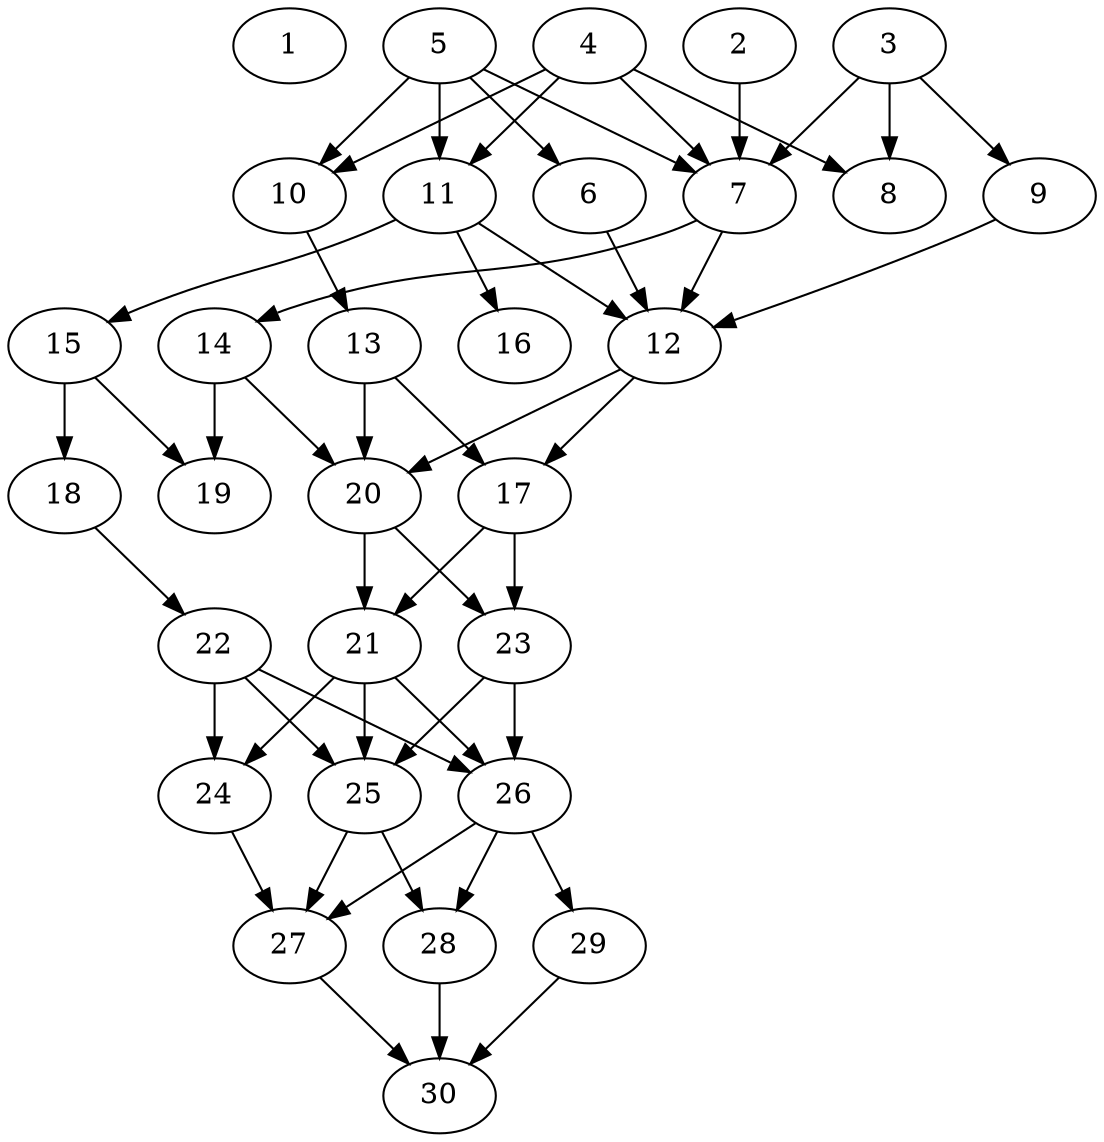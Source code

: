 // DAG automatically generated by daggen at Thu Oct  3 14:04:19 2019
// ./daggen --dot -n 30 --ccr 0.4 --fat 0.5 --regular 0.7 --density 0.7 --mindata 5242880 --maxdata 52428800 
digraph G {
  1 [size="66836480", alpha="0.19", expect_size="26734592"] 
  2 [size="36341760", alpha="0.10", expect_size="14536704"] 
  2 -> 7 [size ="14536704"]
  3 [size="60464640", alpha="0.19", expect_size="24185856"] 
  3 -> 7 [size ="24185856"]
  3 -> 8 [size ="24185856"]
  3 -> 9 [size ="24185856"]
  4 [size="117585920", alpha="0.17", expect_size="47034368"] 
  4 -> 7 [size ="47034368"]
  4 -> 8 [size ="47034368"]
  4 -> 10 [size ="47034368"]
  4 -> 11 [size ="47034368"]
  5 [size="38609920", alpha="0.05", expect_size="15443968"] 
  5 -> 6 [size ="15443968"]
  5 -> 7 [size ="15443968"]
  5 -> 10 [size ="15443968"]
  5 -> 11 [size ="15443968"]
  6 [size="110113280", alpha="0.04", expect_size="44045312"] 
  6 -> 12 [size ="44045312"]
  7 [size="71255040", alpha="0.10", expect_size="28502016"] 
  7 -> 12 [size ="28502016"]
  7 -> 14 [size ="28502016"]
  8 [size="15948800", alpha="0.04", expect_size="6379520"] 
  9 [size="14835200", alpha="0.10", expect_size="5934080"] 
  9 -> 12 [size ="5934080"]
  10 [size="22914560", alpha="0.12", expect_size="9165824"] 
  10 -> 13 [size ="9165824"]
  11 [size="53038080", alpha="0.20", expect_size="21215232"] 
  11 -> 12 [size ="21215232"]
  11 -> 15 [size ="21215232"]
  11 -> 16 [size ="21215232"]
  12 [size="48901120", alpha="0.13", expect_size="19560448"] 
  12 -> 17 [size ="19560448"]
  12 -> 20 [size ="19560448"]
  13 [size="110673920", alpha="0.13", expect_size="44269568"] 
  13 -> 17 [size ="44269568"]
  13 -> 20 [size ="44269568"]
  14 [size="107407360", alpha="0.06", expect_size="42962944"] 
  14 -> 19 [size ="42962944"]
  14 -> 20 [size ="42962944"]
  15 [size="87380480", alpha="0.04", expect_size="34952192"] 
  15 -> 18 [size ="34952192"]
  15 -> 19 [size ="34952192"]
  16 [size="115008000", alpha="0.11", expect_size="46003200"] 
  17 [size="23470080", alpha="0.05", expect_size="9388032"] 
  17 -> 21 [size ="9388032"]
  17 -> 23 [size ="9388032"]
  18 [size="79848960", alpha="0.15", expect_size="31939584"] 
  18 -> 22 [size ="31939584"]
  19 [size="104066560", alpha="0.17", expect_size="41626624"] 
  20 [size="44096000", alpha="0.01", expect_size="17638400"] 
  20 -> 21 [size ="17638400"]
  20 -> 23 [size ="17638400"]
  21 [size="113128960", alpha="0.14", expect_size="45251584"] 
  21 -> 24 [size ="45251584"]
  21 -> 25 [size ="45251584"]
  21 -> 26 [size ="45251584"]
  22 [size="111580160", alpha="0.11", expect_size="44632064"] 
  22 -> 24 [size ="44632064"]
  22 -> 25 [size ="44632064"]
  22 -> 26 [size ="44632064"]
  23 [size="70479360", alpha="0.17", expect_size="28191744"] 
  23 -> 25 [size ="28191744"]
  23 -> 26 [size ="28191744"]
  24 [size="26636800", alpha="0.19", expect_size="10654720"] 
  24 -> 27 [size ="10654720"]
  25 [size="61844480", alpha="0.07", expect_size="24737792"] 
  25 -> 27 [size ="24737792"]
  25 -> 28 [size ="24737792"]
  26 [size="86958080", alpha="0.10", expect_size="34783232"] 
  26 -> 27 [size ="34783232"]
  26 -> 28 [size ="34783232"]
  26 -> 29 [size ="34783232"]
  27 [size="36206080", alpha="0.04", expect_size="14482432"] 
  27 -> 30 [size ="14482432"]
  28 [size="68439040", alpha="0.18", expect_size="27375616"] 
  28 -> 30 [size ="27375616"]
  29 [size="36482560", alpha="0.12", expect_size="14593024"] 
  29 -> 30 [size ="14593024"]
  30 [size="18160640", alpha="0.08", expect_size="7264256"] 
}
